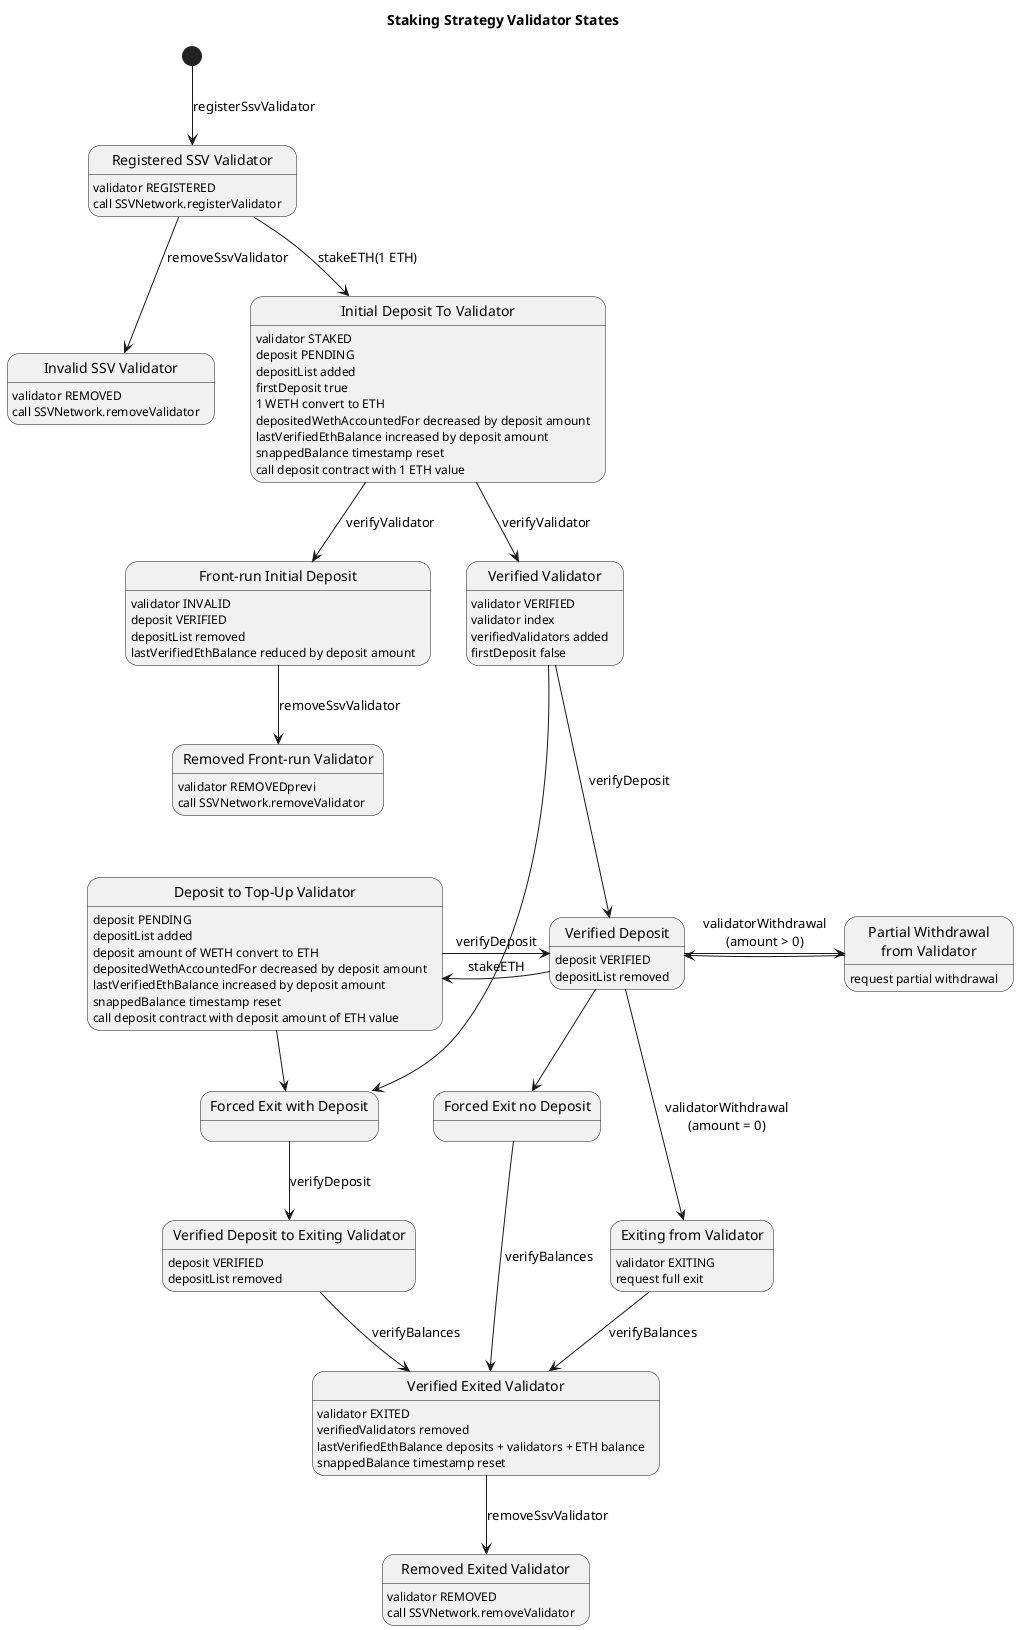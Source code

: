 @startuml

title Staking Strategy Validator States

state "Registered SSV Validator" as RegisteredValidator
RegisteredValidator : validator REGISTERED
RegisteredValidator : call SSVNetwork.registerValidator

state "Invalid SSV Validator" as InvalidSSVValidator
InvalidSSVValidator : validator REMOVED
InvalidSSVValidator : call SSVNetwork.removeValidator

state "Initial Deposit To Validator" as InitialDeposit
InitialDeposit : validator STAKED
InitialDeposit : deposit PENDING
InitialDeposit : depositList added
InitialDeposit : firstDeposit true
InitialDeposit : 1 WETH convert to ETH
InitialDeposit : depositedWethAccountedFor decreased by deposit amount
InitialDeposit : lastVerifiedEthBalance increased by deposit amount
InitialDeposit : snappedBalance timestamp reset
InitialDeposit : call deposit contract with 1 ETH value

state "Front-run Initial Deposit" as FrontRunDeposit
FrontRunDeposit : validator INVALID
FrontRunDeposit : deposit VERIFIED
FrontRunDeposit : depositList removed
FrontRunDeposit : lastVerifiedEthBalance reduced by deposit amount

state "Removed Front-run Validator" as RemovedFrontRunValidator
RemovedFrontRunValidator : validator REMOVEDprevi
RemovedFrontRunValidator : call SSVNetwork.removeValidator

state "Verified Validator" as VerifiedValidator
VerifiedValidator : validator VERIFIED
VerifiedValidator : validator index
VerifiedValidator : verifiedValidators added
VerifiedValidator : firstDeposit false

state "Verified Deposit" as VerifiedDeposit
VerifiedDeposit : deposit VERIFIED
VerifiedDeposit : depositList removed

state "Verified Deposit to Exiting Validator" as DepositToExitingValidator
DepositToExitingValidator : deposit VERIFIED
DepositToExitingValidator : depositList removed

state "Deposit to Top-Up Validator" as TopUpDeposit
TopUpDeposit : deposit PENDING
TopUpDeposit : depositList added
TopUpDeposit : deposit amount of WETH convert to ETH
TopUpDeposit : depositedWethAccountedFor decreased by deposit amount
TopUpDeposit : lastVerifiedEthBalance increased by deposit amount
TopUpDeposit : snappedBalance timestamp reset
TopUpDeposit : call deposit contract with deposit amount of ETH value


state "Forced Exit with Deposit" as ForcedExitWithDeposit
state "Forced Exit no Deposit" as ForcedExitNoDeposit

' state "Verified Deposit to Exiting Validator" as ExitedValidatorWithDeposit
' ExitedValidatorWithDeposit : deposit VERIFIED
' ExitedValidatorWithDeposit : depositList removed
' ExitedValidatorWithDeposit : validator EXITED
' ExitedValidatorWithDeposit : verifiedValidators removed
' ExitedValidatorWithDeposit : lastVerifiedEthBalance deposits + validators + ETH balance
' ExitedValidatorWithDeposit : snappedBalance timestamp reset

state "Verified Exited Validator" as ExitedValidator
ExitedValidator : validator EXITED
ExitedValidator : verifiedValidators removed
ExitedValidator : lastVerifiedEthBalance deposits + validators + ETH balance
ExitedValidator : snappedBalance timestamp reset

state "Partial Withdrawal\nfrom Validator" as PartialWithdrawal
PartialWithdrawal : request partial withdrawal

state "Exiting from Validator" as ExitingValidator
ExitingValidator : validator EXITING
ExitingValidator : request full exit

state "Removed Exited Validator" as RemovedExitedValidator
RemovedExitedValidator : validator REMOVED
RemovedExitedValidator : call SSVNetwork.removeValidator

' state "Snapped Balances" as SnappedBalances
' SnappedBalances : snappedBalance\n  blockRoot\n  timestamp\n  ETH Balance

' state "Verified Balances" as VerifiedBalances
' VerifiedBalances : snappedBalance timestamp reset
' VerifiedBalances : lastVerifiedEthBalance deposits + validators + ETH balance

[*] --> RegisteredValidator : registerSsvValidator

RegisteredValidator --> InitialDeposit : stakeETH(1 ETH)
RegisteredValidator --> InvalidSSVValidator : removeSsvValidator

InitialDeposit --> VerifiedValidator : verifyValidator
InitialDeposit --> FrontRunDeposit : verifyValidator
FrontRunDeposit --> RemovedFrontRunValidator : removeSsvValidator
VerifiedValidator ---> VerifiedDeposit : verifyDeposit
VerifiedValidator --> ForcedExitWithDeposit

VerifiedDeposit -> TopUpDeposit : stakeETH
TopUpDeposit -> VerifiedDeposit : verifyDeposit
VerifiedDeposit --> ForcedExitNoDeposit
ForcedExitNoDeposit ---> ExitedValidator : verifyBalances
TopUpDeposit --> ForcedExitWithDeposit
ForcedExitWithDeposit --> DepositToExitingValidator : verifyDeposit

DepositToExitingValidator --> ExitedValidator : verifyBalances

VerifiedDeposit -> PartialWithdrawal : validatorWithdrawal\n(amount > 0)
PartialWithdrawal -> VerifiedDeposit
VerifiedDeposit ---> ExitingValidator : validatorWithdrawal\n(amount = 0)
ExitingValidator --> ExitedValidator : verifyBalances
ExitedValidator --> RemovedExitedValidator : removeSsvValidator

' SnappedBalances --> VerifiedBalances : verifyBalances
' VerifiedBalances --> SnappedBalances : snapBalances

@enduml